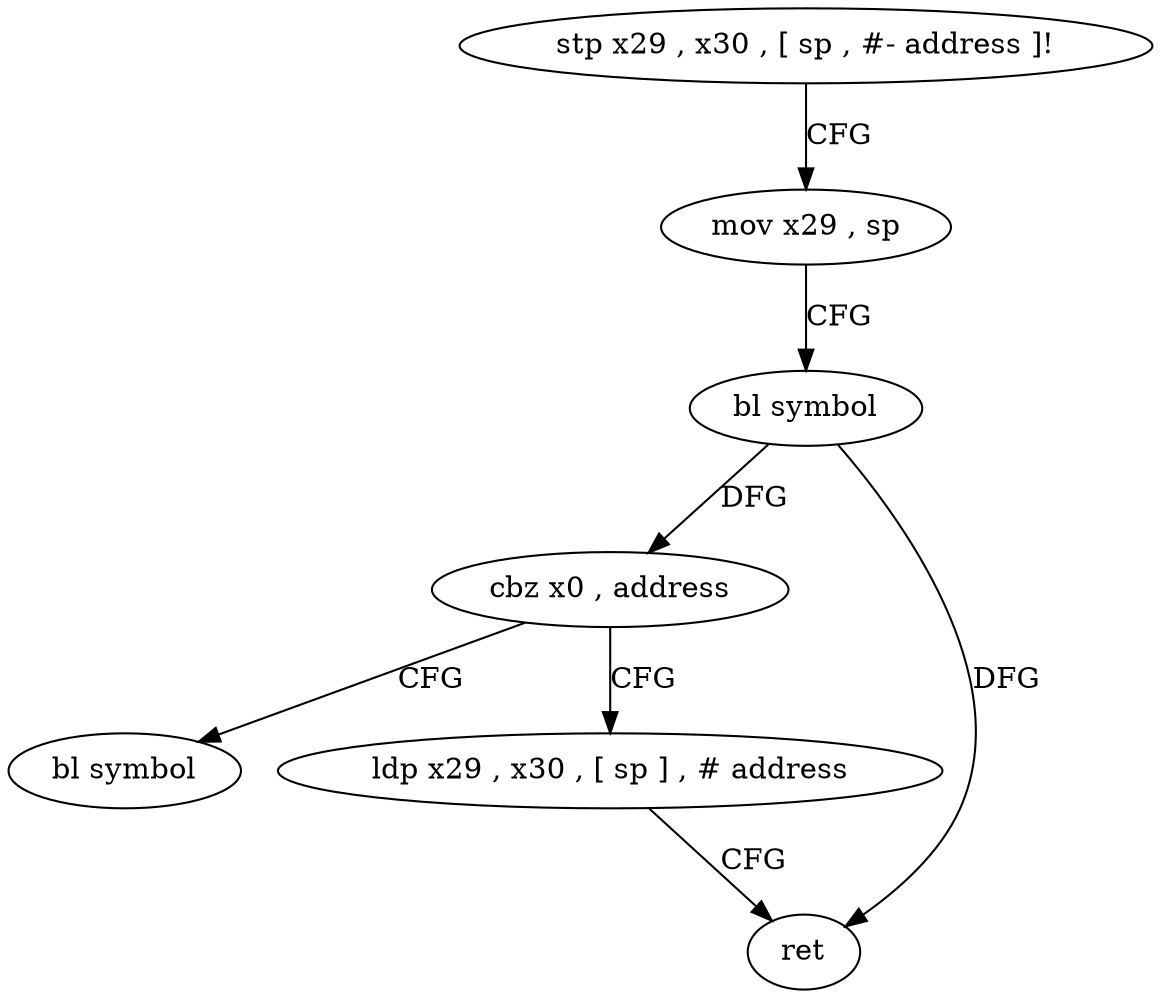 digraph "func" {
"4216436" [label = "stp x29 , x30 , [ sp , #- address ]!" ]
"4216440" [label = "mov x29 , sp" ]
"4216444" [label = "bl symbol" ]
"4216448" [label = "cbz x0 , address" ]
"4216460" [label = "bl symbol" ]
"4216452" [label = "ldp x29 , x30 , [ sp ] , # address" ]
"4216456" [label = "ret" ]
"4216436" -> "4216440" [ label = "CFG" ]
"4216440" -> "4216444" [ label = "CFG" ]
"4216444" -> "4216448" [ label = "DFG" ]
"4216444" -> "4216456" [ label = "DFG" ]
"4216448" -> "4216460" [ label = "CFG" ]
"4216448" -> "4216452" [ label = "CFG" ]
"4216452" -> "4216456" [ label = "CFG" ]
}
